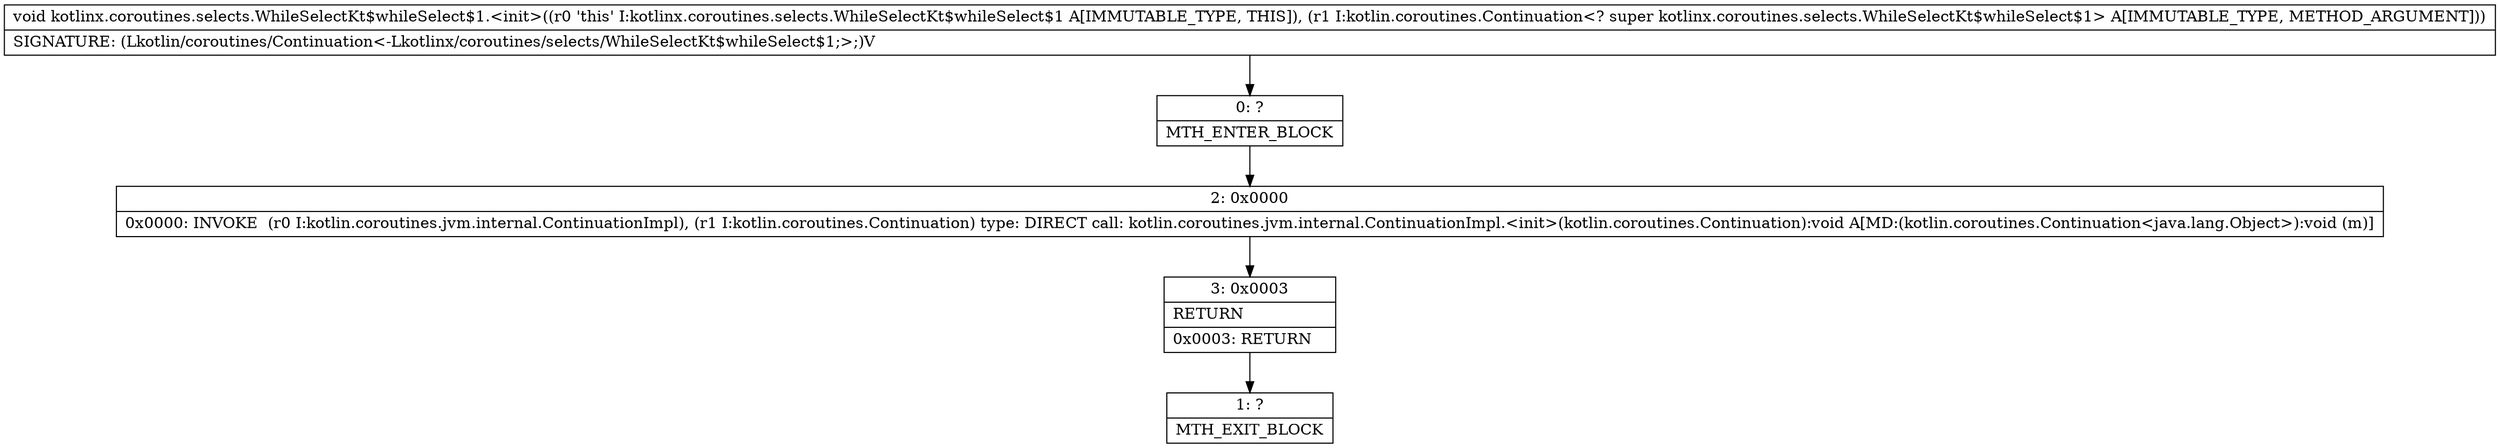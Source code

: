 digraph "CFG forkotlinx.coroutines.selects.WhileSelectKt$whileSelect$1.\<init\>(Lkotlin\/coroutines\/Continuation;)V" {
Node_0 [shape=record,label="{0\:\ ?|MTH_ENTER_BLOCK\l}"];
Node_2 [shape=record,label="{2\:\ 0x0000|0x0000: INVOKE  (r0 I:kotlin.coroutines.jvm.internal.ContinuationImpl), (r1 I:kotlin.coroutines.Continuation) type: DIRECT call: kotlin.coroutines.jvm.internal.ContinuationImpl.\<init\>(kotlin.coroutines.Continuation):void A[MD:(kotlin.coroutines.Continuation\<java.lang.Object\>):void (m)]\l}"];
Node_3 [shape=record,label="{3\:\ 0x0003|RETURN\l|0x0003: RETURN   \l}"];
Node_1 [shape=record,label="{1\:\ ?|MTH_EXIT_BLOCK\l}"];
MethodNode[shape=record,label="{void kotlinx.coroutines.selects.WhileSelectKt$whileSelect$1.\<init\>((r0 'this' I:kotlinx.coroutines.selects.WhileSelectKt$whileSelect$1 A[IMMUTABLE_TYPE, THIS]), (r1 I:kotlin.coroutines.Continuation\<? super kotlinx.coroutines.selects.WhileSelectKt$whileSelect$1\> A[IMMUTABLE_TYPE, METHOD_ARGUMENT]))  | SIGNATURE: (Lkotlin\/coroutines\/Continuation\<\-Lkotlinx\/coroutines\/selects\/WhileSelectKt$whileSelect$1;\>;)V\l}"];
MethodNode -> Node_0;Node_0 -> Node_2;
Node_2 -> Node_3;
Node_3 -> Node_1;
}

